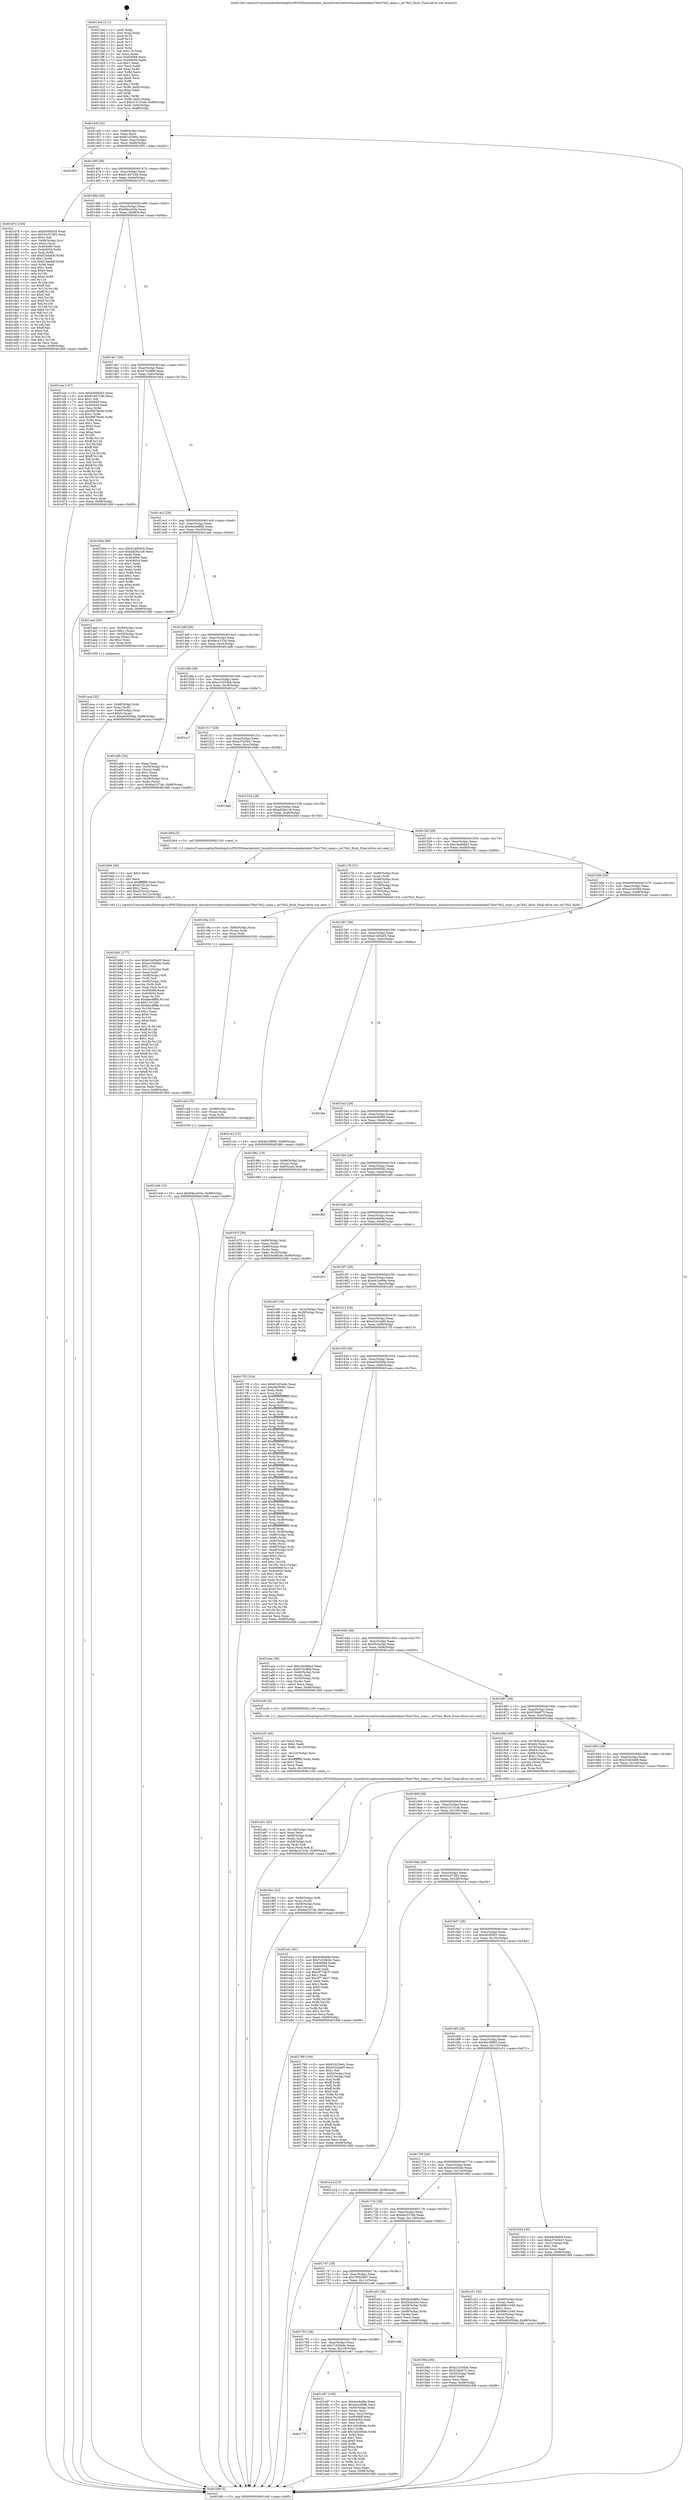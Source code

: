 digraph "0x4013e0" {
  label = "0x4013e0 (/mnt/c/Users/mathe/Desktop/tcc/POCII/binaries/extr_linuxdriversnetwirelessmediatekmt76mt76x2_main.c_mt76x2_flush_Final-ollvm.out::main(0))"
  labelloc = "t"
  node[shape=record]

  Entry [label="",width=0.3,height=0.3,shape=circle,fillcolor=black,style=filled]
  "0x40144f" [label="{
     0x40144f [32]\l
     | [instrs]\l
     &nbsp;&nbsp;0x40144f \<+6\>: mov -0x98(%rbp),%eax\l
     &nbsp;&nbsp;0x401455 \<+2\>: mov %eax,%ecx\l
     &nbsp;&nbsp;0x401457 \<+6\>: sub $0x81425e6c,%ecx\l
     &nbsp;&nbsp;0x40145d \<+6\>: mov %eax,-0xac(%rbp)\l
     &nbsp;&nbsp;0x401463 \<+6\>: mov %ecx,-0xb0(%rbp)\l
     &nbsp;&nbsp;0x401469 \<+6\>: je 0000000000401f05 \<main+0xb25\>\l
  }"]
  "0x401f05" [label="{
     0x401f05\l
  }", style=dashed]
  "0x40146f" [label="{
     0x40146f [28]\l
     | [instrs]\l
     &nbsp;&nbsp;0x40146f \<+5\>: jmp 0000000000401474 \<main+0x94\>\l
     &nbsp;&nbsp;0x401474 \<+6\>: mov -0xac(%rbp),%eax\l
     &nbsp;&nbsp;0x40147a \<+5\>: sub $0x81467246,%eax\l
     &nbsp;&nbsp;0x40147f \<+6\>: mov %eax,-0xb4(%rbp)\l
     &nbsp;&nbsp;0x401485 \<+6\>: je 0000000000401d7d \<main+0x99d\>\l
  }"]
  Exit [label="",width=0.3,height=0.3,shape=circle,fillcolor=black,style=filled,peripheries=2]
  "0x401d7d" [label="{
     0x401d7d [160]\l
     | [instrs]\l
     &nbsp;&nbsp;0x401d7d \<+5\>: mov $0xd500f3d3,%eax\l
     &nbsp;&nbsp;0x401d82 \<+5\>: mov $0x3cc57282,%ecx\l
     &nbsp;&nbsp;0x401d87 \<+2\>: mov $0x1,%dl\l
     &nbsp;&nbsp;0x401d89 \<+7\>: mov -0x90(%rbp),%rsi\l
     &nbsp;&nbsp;0x401d90 \<+6\>: movl $0x0,(%rsi)\l
     &nbsp;&nbsp;0x401d96 \<+7\>: mov 0x404068,%edi\l
     &nbsp;&nbsp;0x401d9d \<+8\>: mov 0x404054,%r8d\l
     &nbsp;&nbsp;0x401da5 \<+3\>: mov %edi,%r9d\l
     &nbsp;&nbsp;0x401da8 \<+7\>: add $0xf15da64f,%r9d\l
     &nbsp;&nbsp;0x401daf \<+4\>: sub $0x1,%r9d\l
     &nbsp;&nbsp;0x401db3 \<+7\>: sub $0xf15da64f,%r9d\l
     &nbsp;&nbsp;0x401dba \<+4\>: imul %r9d,%edi\l
     &nbsp;&nbsp;0x401dbe \<+3\>: and $0x1,%edi\l
     &nbsp;&nbsp;0x401dc1 \<+3\>: cmp $0x0,%edi\l
     &nbsp;&nbsp;0x401dc4 \<+4\>: sete %r10b\l
     &nbsp;&nbsp;0x401dc8 \<+4\>: cmp $0xa,%r8d\l
     &nbsp;&nbsp;0x401dcc \<+4\>: setl %r11b\l
     &nbsp;&nbsp;0x401dd0 \<+3\>: mov %r10b,%bl\l
     &nbsp;&nbsp;0x401dd3 \<+3\>: xor $0xff,%bl\l
     &nbsp;&nbsp;0x401dd6 \<+3\>: mov %r11b,%r14b\l
     &nbsp;&nbsp;0x401dd9 \<+4\>: xor $0xff,%r14b\l
     &nbsp;&nbsp;0x401ddd \<+3\>: xor $0x0,%dl\l
     &nbsp;&nbsp;0x401de0 \<+3\>: mov %bl,%r15b\l
     &nbsp;&nbsp;0x401de3 \<+4\>: and $0x0,%r15b\l
     &nbsp;&nbsp;0x401de7 \<+3\>: and %dl,%r10b\l
     &nbsp;&nbsp;0x401dea \<+3\>: mov %r14b,%r12b\l
     &nbsp;&nbsp;0x401ded \<+4\>: and $0x0,%r12b\l
     &nbsp;&nbsp;0x401df1 \<+3\>: and %dl,%r11b\l
     &nbsp;&nbsp;0x401df4 \<+3\>: or %r10b,%r15b\l
     &nbsp;&nbsp;0x401df7 \<+3\>: or %r11b,%r12b\l
     &nbsp;&nbsp;0x401dfa \<+3\>: xor %r12b,%r15b\l
     &nbsp;&nbsp;0x401dfd \<+3\>: or %r14b,%bl\l
     &nbsp;&nbsp;0x401e00 \<+3\>: xor $0xff,%bl\l
     &nbsp;&nbsp;0x401e03 \<+3\>: or $0x0,%dl\l
     &nbsp;&nbsp;0x401e06 \<+2\>: and %dl,%bl\l
     &nbsp;&nbsp;0x401e08 \<+3\>: or %bl,%r15b\l
     &nbsp;&nbsp;0x401e0b \<+4\>: test $0x1,%r15b\l
     &nbsp;&nbsp;0x401e0f \<+3\>: cmovne %ecx,%eax\l
     &nbsp;&nbsp;0x401e12 \<+6\>: mov %eax,-0x98(%rbp)\l
     &nbsp;&nbsp;0x401e18 \<+5\>: jmp 0000000000401fd9 \<main+0xbf9\>\l
  }"]
  "0x40148b" [label="{
     0x40148b [28]\l
     | [instrs]\l
     &nbsp;&nbsp;0x40148b \<+5\>: jmp 0000000000401490 \<main+0xb0\>\l
     &nbsp;&nbsp;0x401490 \<+6\>: mov -0xac(%rbp),%eax\l
     &nbsp;&nbsp;0x401496 \<+5\>: sub $0x94bce53e,%eax\l
     &nbsp;&nbsp;0x40149b \<+6\>: mov %eax,-0xb8(%rbp)\l
     &nbsp;&nbsp;0x4014a1 \<+6\>: je 0000000000401cea \<main+0x90a\>\l
  }"]
  "0x40177f" [label="{
     0x40177f\l
  }", style=dashed]
  "0x401cea" [label="{
     0x401cea [147]\l
     | [instrs]\l
     &nbsp;&nbsp;0x401cea \<+5\>: mov $0xd500f3d3,%eax\l
     &nbsp;&nbsp;0x401cef \<+5\>: mov $0x81467246,%ecx\l
     &nbsp;&nbsp;0x401cf4 \<+2\>: mov $0x1,%dl\l
     &nbsp;&nbsp;0x401cf6 \<+7\>: mov 0x404068,%esi\l
     &nbsp;&nbsp;0x401cfd \<+7\>: mov 0x404054,%edi\l
     &nbsp;&nbsp;0x401d04 \<+3\>: mov %esi,%r8d\l
     &nbsp;&nbsp;0x401d07 \<+7\>: sub $0xf9879e06,%r8d\l
     &nbsp;&nbsp;0x401d0e \<+4\>: sub $0x1,%r8d\l
     &nbsp;&nbsp;0x401d12 \<+7\>: add $0xf9879e06,%r8d\l
     &nbsp;&nbsp;0x401d19 \<+4\>: imul %r8d,%esi\l
     &nbsp;&nbsp;0x401d1d \<+3\>: and $0x1,%esi\l
     &nbsp;&nbsp;0x401d20 \<+3\>: cmp $0x0,%esi\l
     &nbsp;&nbsp;0x401d23 \<+4\>: sete %r9b\l
     &nbsp;&nbsp;0x401d27 \<+3\>: cmp $0xa,%edi\l
     &nbsp;&nbsp;0x401d2a \<+4\>: setl %r10b\l
     &nbsp;&nbsp;0x401d2e \<+3\>: mov %r9b,%r11b\l
     &nbsp;&nbsp;0x401d31 \<+4\>: xor $0xff,%r11b\l
     &nbsp;&nbsp;0x401d35 \<+3\>: mov %r10b,%bl\l
     &nbsp;&nbsp;0x401d38 \<+3\>: xor $0xff,%bl\l
     &nbsp;&nbsp;0x401d3b \<+3\>: xor $0x1,%dl\l
     &nbsp;&nbsp;0x401d3e \<+3\>: mov %r11b,%r14b\l
     &nbsp;&nbsp;0x401d41 \<+4\>: and $0xff,%r14b\l
     &nbsp;&nbsp;0x401d45 \<+3\>: and %dl,%r9b\l
     &nbsp;&nbsp;0x401d48 \<+3\>: mov %bl,%r15b\l
     &nbsp;&nbsp;0x401d4b \<+4\>: and $0xff,%r15b\l
     &nbsp;&nbsp;0x401d4f \<+3\>: and %dl,%r10b\l
     &nbsp;&nbsp;0x401d52 \<+3\>: or %r9b,%r14b\l
     &nbsp;&nbsp;0x401d55 \<+3\>: or %r10b,%r15b\l
     &nbsp;&nbsp;0x401d58 \<+3\>: xor %r15b,%r14b\l
     &nbsp;&nbsp;0x401d5b \<+3\>: or %bl,%r11b\l
     &nbsp;&nbsp;0x401d5e \<+4\>: xor $0xff,%r11b\l
     &nbsp;&nbsp;0x401d62 \<+3\>: or $0x1,%dl\l
     &nbsp;&nbsp;0x401d65 \<+3\>: and %dl,%r11b\l
     &nbsp;&nbsp;0x401d68 \<+3\>: or %r11b,%r14b\l
     &nbsp;&nbsp;0x401d6b \<+4\>: test $0x1,%r14b\l
     &nbsp;&nbsp;0x401d6f \<+3\>: cmovne %ecx,%eax\l
     &nbsp;&nbsp;0x401d72 \<+6\>: mov %eax,-0x98(%rbp)\l
     &nbsp;&nbsp;0x401d78 \<+5\>: jmp 0000000000401fd9 \<main+0xbf9\>\l
  }"]
  "0x4014a7" [label="{
     0x4014a7 [28]\l
     | [instrs]\l
     &nbsp;&nbsp;0x4014a7 \<+5\>: jmp 00000000004014ac \<main+0xcc\>\l
     &nbsp;&nbsp;0x4014ac \<+6\>: mov -0xac(%rbp),%eax\l
     &nbsp;&nbsp;0x4014b2 \<+5\>: sub $0x972c8fdf,%eax\l
     &nbsp;&nbsp;0x4014b7 \<+6\>: mov %eax,-0xbc(%rbp)\l
     &nbsp;&nbsp;0x4014bd \<+6\>: je 0000000000401b0e \<main+0x72e\>\l
  }"]
  "0x401e87" [label="{
     0x401e87 [108]\l
     | [instrs]\l
     &nbsp;&nbsp;0x401e87 \<+5\>: mov $0xdce6af4e,%eax\l
     &nbsp;&nbsp;0x401e8c \<+5\>: mov $0xe42ce98e,%ecx\l
     &nbsp;&nbsp;0x401e91 \<+7\>: mov -0x90(%rbp),%rdx\l
     &nbsp;&nbsp;0x401e98 \<+2\>: mov (%rdx),%esi\l
     &nbsp;&nbsp;0x401e9a \<+3\>: mov %esi,-0x2c(%rbp)\l
     &nbsp;&nbsp;0x401e9d \<+7\>: mov 0x404068,%esi\l
     &nbsp;&nbsp;0x401ea4 \<+7\>: mov 0x404054,%edi\l
     &nbsp;&nbsp;0x401eab \<+3\>: mov %esi,%r8d\l
     &nbsp;&nbsp;0x401eae \<+7\>: sub $0x1bb380de,%r8d\l
     &nbsp;&nbsp;0x401eb5 \<+4\>: sub $0x1,%r8d\l
     &nbsp;&nbsp;0x401eb9 \<+7\>: add $0x1bb380de,%r8d\l
     &nbsp;&nbsp;0x401ec0 \<+4\>: imul %r8d,%esi\l
     &nbsp;&nbsp;0x401ec4 \<+3\>: and $0x1,%esi\l
     &nbsp;&nbsp;0x401ec7 \<+3\>: cmp $0x0,%esi\l
     &nbsp;&nbsp;0x401eca \<+4\>: sete %r9b\l
     &nbsp;&nbsp;0x401ece \<+3\>: cmp $0xa,%edi\l
     &nbsp;&nbsp;0x401ed1 \<+4\>: setl %r10b\l
     &nbsp;&nbsp;0x401ed5 \<+3\>: mov %r9b,%r11b\l
     &nbsp;&nbsp;0x401ed8 \<+3\>: and %r10b,%r11b\l
     &nbsp;&nbsp;0x401edb \<+3\>: xor %r10b,%r9b\l
     &nbsp;&nbsp;0x401ede \<+3\>: or %r9b,%r11b\l
     &nbsp;&nbsp;0x401ee1 \<+4\>: test $0x1,%r11b\l
     &nbsp;&nbsp;0x401ee5 \<+3\>: cmovne %ecx,%eax\l
     &nbsp;&nbsp;0x401ee8 \<+6\>: mov %eax,-0x98(%rbp)\l
     &nbsp;&nbsp;0x401eee \<+5\>: jmp 0000000000401fd9 \<main+0xbf9\>\l
  }"]
  "0x401b0e" [label="{
     0x401b0e [86]\l
     | [instrs]\l
     &nbsp;&nbsp;0x401b0e \<+5\>: mov $0xd1dd5a05,%eax\l
     &nbsp;&nbsp;0x401b13 \<+5\>: mov $0xad29a1c8,%ecx\l
     &nbsp;&nbsp;0x401b18 \<+2\>: xor %edx,%edx\l
     &nbsp;&nbsp;0x401b1a \<+7\>: mov 0x404068,%esi\l
     &nbsp;&nbsp;0x401b21 \<+7\>: mov 0x404054,%edi\l
     &nbsp;&nbsp;0x401b28 \<+3\>: sub $0x1,%edx\l
     &nbsp;&nbsp;0x401b2b \<+3\>: mov %esi,%r8d\l
     &nbsp;&nbsp;0x401b2e \<+3\>: add %edx,%r8d\l
     &nbsp;&nbsp;0x401b31 \<+4\>: imul %r8d,%esi\l
     &nbsp;&nbsp;0x401b35 \<+3\>: and $0x1,%esi\l
     &nbsp;&nbsp;0x401b38 \<+3\>: cmp $0x0,%esi\l
     &nbsp;&nbsp;0x401b3b \<+4\>: sete %r9b\l
     &nbsp;&nbsp;0x401b3f \<+3\>: cmp $0xa,%edi\l
     &nbsp;&nbsp;0x401b42 \<+4\>: setl %r10b\l
     &nbsp;&nbsp;0x401b46 \<+3\>: mov %r9b,%r11b\l
     &nbsp;&nbsp;0x401b49 \<+3\>: and %r10b,%r11b\l
     &nbsp;&nbsp;0x401b4c \<+3\>: xor %r10b,%r9b\l
     &nbsp;&nbsp;0x401b4f \<+3\>: or %r9b,%r11b\l
     &nbsp;&nbsp;0x401b52 \<+4\>: test $0x1,%r11b\l
     &nbsp;&nbsp;0x401b56 \<+3\>: cmovne %ecx,%eax\l
     &nbsp;&nbsp;0x401b59 \<+6\>: mov %eax,-0x98(%rbp)\l
     &nbsp;&nbsp;0x401b5f \<+5\>: jmp 0000000000401fd9 \<main+0xbf9\>\l
  }"]
  "0x4014c3" [label="{
     0x4014c3 [28]\l
     | [instrs]\l
     &nbsp;&nbsp;0x4014c3 \<+5\>: jmp 00000000004014c8 \<main+0xe8\>\l
     &nbsp;&nbsp;0x4014c8 \<+6\>: mov -0xac(%rbp),%eax\l
     &nbsp;&nbsp;0x4014ce \<+5\>: sub $0x9a3ed882,%eax\l
     &nbsp;&nbsp;0x4014d3 \<+6\>: mov %eax,-0xc0(%rbp)\l
     &nbsp;&nbsp;0x4014d9 \<+6\>: je 0000000000401aad \<main+0x6cd\>\l
  }"]
  "0x401763" [label="{
     0x401763 [28]\l
     | [instrs]\l
     &nbsp;&nbsp;0x401763 \<+5\>: jmp 0000000000401768 \<main+0x388\>\l
     &nbsp;&nbsp;0x401768 \<+6\>: mov -0xac(%rbp),%eax\l
     &nbsp;&nbsp;0x40176e \<+5\>: sub $0x7c529d4c,%eax\l
     &nbsp;&nbsp;0x401773 \<+6\>: mov %eax,-0x120(%rbp)\l
     &nbsp;&nbsp;0x401779 \<+6\>: je 0000000000401e87 \<main+0xaa7\>\l
  }"]
  "0x401aad" [label="{
     0x401aad [29]\l
     | [instrs]\l
     &nbsp;&nbsp;0x401aad \<+4\>: mov -0x50(%rbp),%rax\l
     &nbsp;&nbsp;0x401ab1 \<+6\>: movl $0x1,(%rax)\l
     &nbsp;&nbsp;0x401ab7 \<+4\>: mov -0x50(%rbp),%rax\l
     &nbsp;&nbsp;0x401abb \<+3\>: movslq (%rax),%rax\l
     &nbsp;&nbsp;0x401abe \<+4\>: shl $0x2,%rax\l
     &nbsp;&nbsp;0x401ac2 \<+3\>: mov %rax,%rdi\l
     &nbsp;&nbsp;0x401ac5 \<+5\>: call 0000000000401050 \<malloc@plt\>\l
     | [calls]\l
     &nbsp;&nbsp;0x401050 \{1\} (unknown)\l
  }"]
  "0x4014df" [label="{
     0x4014df [28]\l
     | [instrs]\l
     &nbsp;&nbsp;0x4014df \<+5\>: jmp 00000000004014e4 \<main+0x104\>\l
     &nbsp;&nbsp;0x4014e4 \<+6\>: mov -0xac(%rbp),%eax\l
     &nbsp;&nbsp;0x4014ea \<+5\>: sub $0x9ac4153d,%eax\l
     &nbsp;&nbsp;0x4014ef \<+6\>: mov %eax,-0xc4(%rbp)\l
     &nbsp;&nbsp;0x4014f5 \<+6\>: je 0000000000401a8b \<main+0x6ab\>\l
  }"]
  "0x401cd6" [label="{
     0x401cd6\l
  }", style=dashed]
  "0x401a8b" [label="{
     0x401a8b [34]\l
     | [instrs]\l
     &nbsp;&nbsp;0x401a8b \<+2\>: xor %eax,%eax\l
     &nbsp;&nbsp;0x401a8d \<+4\>: mov -0x58(%rbp),%rcx\l
     &nbsp;&nbsp;0x401a91 \<+2\>: mov (%rcx),%edx\l
     &nbsp;&nbsp;0x401a93 \<+3\>: sub $0x1,%eax\l
     &nbsp;&nbsp;0x401a96 \<+2\>: sub %eax,%edx\l
     &nbsp;&nbsp;0x401a98 \<+4\>: mov -0x58(%rbp),%rcx\l
     &nbsp;&nbsp;0x401a9c \<+2\>: mov %edx,(%rcx)\l
     &nbsp;&nbsp;0x401a9e \<+10\>: movl $0x6ac337ab,-0x98(%rbp)\l
     &nbsp;&nbsp;0x401aa8 \<+5\>: jmp 0000000000401fd9 \<main+0xbf9\>\l
  }"]
  "0x4014fb" [label="{
     0x4014fb [28]\l
     | [instrs]\l
     &nbsp;&nbsp;0x4014fb \<+5\>: jmp 0000000000401500 \<main+0x120\>\l
     &nbsp;&nbsp;0x401500 \<+6\>: mov -0xac(%rbp),%eax\l
     &nbsp;&nbsp;0x401506 \<+5\>: sub $0xa15254bb,%eax\l
     &nbsp;&nbsp;0x40150b \<+6\>: mov %eax,-0xc8(%rbp)\l
     &nbsp;&nbsp;0x401511 \<+6\>: je 0000000000401cc7 \<main+0x8e7\>\l
  }"]
  "0x401cb8" [label="{
     0x401cb8 [15]\l
     | [instrs]\l
     &nbsp;&nbsp;0x401cb8 \<+10\>: movl $0x94bce53e,-0x98(%rbp)\l
     &nbsp;&nbsp;0x401cc2 \<+5\>: jmp 0000000000401fd9 \<main+0xbf9\>\l
  }"]
  "0x401cc7" [label="{
     0x401cc7\l
  }", style=dashed]
  "0x401517" [label="{
     0x401517 [28]\l
     | [instrs]\l
     &nbsp;&nbsp;0x401517 \<+5\>: jmp 000000000040151c \<main+0x13c\>\l
     &nbsp;&nbsp;0x40151c \<+6\>: mov -0xac(%rbp),%eax\l
     &nbsp;&nbsp;0x401522 \<+5\>: sub $0xa3743447,%eax\l
     &nbsp;&nbsp;0x401527 \<+6\>: mov %eax,-0xcc(%rbp)\l
     &nbsp;&nbsp;0x40152d \<+6\>: je 000000000040194b \<main+0x56b\>\l
  }"]
  "0x401ca9" [label="{
     0x401ca9 [15]\l
     | [instrs]\l
     &nbsp;&nbsp;0x401ca9 \<+4\>: mov -0x48(%rbp),%rax\l
     &nbsp;&nbsp;0x401cad \<+3\>: mov (%rax),%rax\l
     &nbsp;&nbsp;0x401cb0 \<+3\>: mov %rax,%rdi\l
     &nbsp;&nbsp;0x401cb3 \<+5\>: call 0000000000401030 \<free@plt\>\l
     | [calls]\l
     &nbsp;&nbsp;0x401030 \{1\} (unknown)\l
  }"]
  "0x40194b" [label="{
     0x40194b\l
  }", style=dashed]
  "0x401533" [label="{
     0x401533 [28]\l
     | [instrs]\l
     &nbsp;&nbsp;0x401533 \<+5\>: jmp 0000000000401538 \<main+0x158\>\l
     &nbsp;&nbsp;0x401538 \<+6\>: mov -0xac(%rbp),%eax\l
     &nbsp;&nbsp;0x40153e \<+5\>: sub $0xad29a1c8,%eax\l
     &nbsp;&nbsp;0x401543 \<+6\>: mov %eax,-0xd0(%rbp)\l
     &nbsp;&nbsp;0x401549 \<+6\>: je 0000000000401b64 \<main+0x784\>\l
  }"]
  "0x401c9a" [label="{
     0x401c9a [15]\l
     | [instrs]\l
     &nbsp;&nbsp;0x401c9a \<+4\>: mov -0x60(%rbp),%rax\l
     &nbsp;&nbsp;0x401c9e \<+3\>: mov (%rax),%rax\l
     &nbsp;&nbsp;0x401ca1 \<+3\>: mov %rax,%rdi\l
     &nbsp;&nbsp;0x401ca4 \<+5\>: call 0000000000401030 \<free@plt\>\l
     | [calls]\l
     &nbsp;&nbsp;0x401030 \{1\} (unknown)\l
  }"]
  "0x401b64" [label="{
     0x401b64 [5]\l
     | [instrs]\l
     &nbsp;&nbsp;0x401b64 \<+5\>: call 0000000000401160 \<next_i\>\l
     | [calls]\l
     &nbsp;&nbsp;0x401160 \{1\} (/mnt/c/Users/mathe/Desktop/tcc/POCII/binaries/extr_linuxdriversnetwirelessmediatekmt76mt76x2_main.c_mt76x2_flush_Final-ollvm.out::next_i)\l
  }"]
  "0x40154f" [label="{
     0x40154f [28]\l
     | [instrs]\l
     &nbsp;&nbsp;0x40154f \<+5\>: jmp 0000000000401554 \<main+0x174\>\l
     &nbsp;&nbsp;0x401554 \<+6\>: mov -0xac(%rbp),%eax\l
     &nbsp;&nbsp;0x40155a \<+5\>: sub $0xc4ed48a3,%eax\l
     &nbsp;&nbsp;0x40155f \<+6\>: mov %eax,-0xd4(%rbp)\l
     &nbsp;&nbsp;0x401565 \<+6\>: je 0000000000401c7b \<main+0x89b\>\l
  }"]
  "0x401b91" [label="{
     0x401b91 [177]\l
     | [instrs]\l
     &nbsp;&nbsp;0x401b91 \<+5\>: mov $0xd1dd5a05,%ecx\l
     &nbsp;&nbsp;0x401b96 \<+5\>: mov $0xce1b00bb,%edx\l
     &nbsp;&nbsp;0x401b9b \<+3\>: mov $0x1,%sil\l
     &nbsp;&nbsp;0x401b9e \<+6\>: mov -0x12c(%rbp),%edi\l
     &nbsp;&nbsp;0x401ba4 \<+3\>: imul %eax,%edi\l
     &nbsp;&nbsp;0x401ba7 \<+4\>: mov -0x48(%rbp),%r8\l
     &nbsp;&nbsp;0x401bab \<+3\>: mov (%r8),%r8\l
     &nbsp;&nbsp;0x401bae \<+4\>: mov -0x40(%rbp),%r9\l
     &nbsp;&nbsp;0x401bb2 \<+3\>: movslq (%r9),%r9\l
     &nbsp;&nbsp;0x401bb5 \<+4\>: mov %edi,(%r8,%r9,4)\l
     &nbsp;&nbsp;0x401bb9 \<+7\>: mov 0x404068,%eax\l
     &nbsp;&nbsp;0x401bc0 \<+7\>: mov 0x404054,%edi\l
     &nbsp;&nbsp;0x401bc7 \<+3\>: mov %eax,%r10d\l
     &nbsp;&nbsp;0x401bca \<+7\>: add $0xbbe4ff8b,%r10d\l
     &nbsp;&nbsp;0x401bd1 \<+4\>: sub $0x1,%r10d\l
     &nbsp;&nbsp;0x401bd5 \<+7\>: sub $0xbbe4ff8b,%r10d\l
     &nbsp;&nbsp;0x401bdc \<+4\>: imul %r10d,%eax\l
     &nbsp;&nbsp;0x401be0 \<+3\>: and $0x1,%eax\l
     &nbsp;&nbsp;0x401be3 \<+3\>: cmp $0x0,%eax\l
     &nbsp;&nbsp;0x401be6 \<+4\>: sete %r11b\l
     &nbsp;&nbsp;0x401bea \<+3\>: cmp $0xa,%edi\l
     &nbsp;&nbsp;0x401bed \<+3\>: setl %bl\l
     &nbsp;&nbsp;0x401bf0 \<+3\>: mov %r11b,%r14b\l
     &nbsp;&nbsp;0x401bf3 \<+4\>: xor $0xff,%r14b\l
     &nbsp;&nbsp;0x401bf7 \<+3\>: mov %bl,%r15b\l
     &nbsp;&nbsp;0x401bfa \<+4\>: xor $0xff,%r15b\l
     &nbsp;&nbsp;0x401bfe \<+4\>: xor $0x1,%sil\l
     &nbsp;&nbsp;0x401c02 \<+3\>: mov %r14b,%r12b\l
     &nbsp;&nbsp;0x401c05 \<+4\>: and $0xff,%r12b\l
     &nbsp;&nbsp;0x401c09 \<+3\>: and %sil,%r11b\l
     &nbsp;&nbsp;0x401c0c \<+3\>: mov %r15b,%r13b\l
     &nbsp;&nbsp;0x401c0f \<+4\>: and $0xff,%r13b\l
     &nbsp;&nbsp;0x401c13 \<+3\>: and %sil,%bl\l
     &nbsp;&nbsp;0x401c16 \<+3\>: or %r11b,%r12b\l
     &nbsp;&nbsp;0x401c19 \<+3\>: or %bl,%r13b\l
     &nbsp;&nbsp;0x401c1c \<+3\>: xor %r13b,%r12b\l
     &nbsp;&nbsp;0x401c1f \<+3\>: or %r15b,%r14b\l
     &nbsp;&nbsp;0x401c22 \<+4\>: xor $0xff,%r14b\l
     &nbsp;&nbsp;0x401c26 \<+4\>: or $0x1,%sil\l
     &nbsp;&nbsp;0x401c2a \<+3\>: and %sil,%r14b\l
     &nbsp;&nbsp;0x401c2d \<+3\>: or %r14b,%r12b\l
     &nbsp;&nbsp;0x401c30 \<+4\>: test $0x1,%r12b\l
     &nbsp;&nbsp;0x401c34 \<+3\>: cmovne %edx,%ecx\l
     &nbsp;&nbsp;0x401c37 \<+6\>: mov %ecx,-0x98(%rbp)\l
     &nbsp;&nbsp;0x401c3d \<+5\>: jmp 0000000000401fd9 \<main+0xbf9\>\l
  }"]
  "0x401c7b" [label="{
     0x401c7b [31]\l
     | [instrs]\l
     &nbsp;&nbsp;0x401c7b \<+4\>: mov -0x60(%rbp),%rax\l
     &nbsp;&nbsp;0x401c7f \<+3\>: mov (%rax),%rdi\l
     &nbsp;&nbsp;0x401c82 \<+4\>: mov -0x48(%rbp),%rax\l
     &nbsp;&nbsp;0x401c86 \<+3\>: mov (%rax),%rsi\l
     &nbsp;&nbsp;0x401c89 \<+4\>: mov -0x78(%rbp),%rax\l
     &nbsp;&nbsp;0x401c8d \<+2\>: mov (%rax),%edx\l
     &nbsp;&nbsp;0x401c8f \<+4\>: mov -0x70(%rbp),%rax\l
     &nbsp;&nbsp;0x401c93 \<+2\>: mov (%rax),%ecx\l
     &nbsp;&nbsp;0x401c95 \<+5\>: call 00000000004013c0 \<mt76x2_flush\>\l
     | [calls]\l
     &nbsp;&nbsp;0x4013c0 \{1\} (/mnt/c/Users/mathe/Desktop/tcc/POCII/binaries/extr_linuxdriversnetwirelessmediatekmt76mt76x2_main.c_mt76x2_flush_Final-ollvm.out::mt76x2_flush)\l
  }"]
  "0x40156b" [label="{
     0x40156b [28]\l
     | [instrs]\l
     &nbsp;&nbsp;0x40156b \<+5\>: jmp 0000000000401570 \<main+0x190\>\l
     &nbsp;&nbsp;0x401570 \<+6\>: mov -0xac(%rbp),%eax\l
     &nbsp;&nbsp;0x401576 \<+5\>: sub $0xce1b00bb,%eax\l
     &nbsp;&nbsp;0x40157b \<+6\>: mov %eax,-0xd8(%rbp)\l
     &nbsp;&nbsp;0x401581 \<+6\>: je 0000000000401c42 \<main+0x862\>\l
  }"]
  "0x401b69" [label="{
     0x401b69 [40]\l
     | [instrs]\l
     &nbsp;&nbsp;0x401b69 \<+5\>: mov $0x2,%ecx\l
     &nbsp;&nbsp;0x401b6e \<+1\>: cltd\l
     &nbsp;&nbsp;0x401b6f \<+2\>: idiv %ecx\l
     &nbsp;&nbsp;0x401b71 \<+6\>: imul $0xfffffffe,%edx,%ecx\l
     &nbsp;&nbsp;0x401b77 \<+6\>: sub $0xf232c2d,%ecx\l
     &nbsp;&nbsp;0x401b7d \<+3\>: add $0x1,%ecx\l
     &nbsp;&nbsp;0x401b80 \<+6\>: add $0xf232c2d,%ecx\l
     &nbsp;&nbsp;0x401b86 \<+6\>: mov %ecx,-0x12c(%rbp)\l
     &nbsp;&nbsp;0x401b8c \<+5\>: call 0000000000401160 \<next_i\>\l
     | [calls]\l
     &nbsp;&nbsp;0x401160 \{1\} (/mnt/c/Users/mathe/Desktop/tcc/POCII/binaries/extr_linuxdriversnetwirelessmediatekmt76mt76x2_main.c_mt76x2_flush_Final-ollvm.out::next_i)\l
  }"]
  "0x401c42" [label="{
     0x401c42 [15]\l
     | [instrs]\l
     &nbsp;&nbsp;0x401c42 \<+10\>: movl $0x4bc58f95,-0x98(%rbp)\l
     &nbsp;&nbsp;0x401c4c \<+5\>: jmp 0000000000401fd9 \<main+0xbf9\>\l
  }"]
  "0x401587" [label="{
     0x401587 [28]\l
     | [instrs]\l
     &nbsp;&nbsp;0x401587 \<+5\>: jmp 000000000040158c \<main+0x1ac\>\l
     &nbsp;&nbsp;0x40158c \<+6\>: mov -0xac(%rbp),%eax\l
     &nbsp;&nbsp;0x401592 \<+5\>: sub $0xd1dd5a05,%eax\l
     &nbsp;&nbsp;0x401597 \<+6\>: mov %eax,-0xdc(%rbp)\l
     &nbsp;&nbsp;0x40159d \<+6\>: je 0000000000401f4a \<main+0xb6a\>\l
  }"]
  "0x401aca" [label="{
     0x401aca [32]\l
     | [instrs]\l
     &nbsp;&nbsp;0x401aca \<+4\>: mov -0x48(%rbp),%rdi\l
     &nbsp;&nbsp;0x401ace \<+3\>: mov %rax,(%rdi)\l
     &nbsp;&nbsp;0x401ad1 \<+4\>: mov -0x40(%rbp),%rax\l
     &nbsp;&nbsp;0x401ad5 \<+6\>: movl $0x0,(%rax)\l
     &nbsp;&nbsp;0x401adb \<+10\>: movl $0xe65050da,-0x98(%rbp)\l
     &nbsp;&nbsp;0x401ae5 \<+5\>: jmp 0000000000401fd9 \<main+0xbf9\>\l
  }"]
  "0x401f4a" [label="{
     0x401f4a\l
  }", style=dashed]
  "0x4015a3" [label="{
     0x4015a3 [28]\l
     | [instrs]\l
     &nbsp;&nbsp;0x4015a3 \<+5\>: jmp 00000000004015a8 \<main+0x1c8\>\l
     &nbsp;&nbsp;0x4015a8 \<+6\>: mov -0xac(%rbp),%eax\l
     &nbsp;&nbsp;0x4015ae \<+5\>: sub $0xd4c9b60f,%eax\l
     &nbsp;&nbsp;0x4015b3 \<+6\>: mov %eax,-0xe0(%rbp)\l
     &nbsp;&nbsp;0x4015b9 \<+6\>: je 000000000040196c \<main+0x58c\>\l
  }"]
  "0x401a61" [label="{
     0x401a61 [42]\l
     | [instrs]\l
     &nbsp;&nbsp;0x401a61 \<+6\>: mov -0x128(%rbp),%ecx\l
     &nbsp;&nbsp;0x401a67 \<+3\>: imul %eax,%ecx\l
     &nbsp;&nbsp;0x401a6a \<+4\>: mov -0x60(%rbp),%rdi\l
     &nbsp;&nbsp;0x401a6e \<+3\>: mov (%rdi),%rdi\l
     &nbsp;&nbsp;0x401a71 \<+4\>: mov -0x58(%rbp),%r8\l
     &nbsp;&nbsp;0x401a75 \<+3\>: movslq (%r8),%r8\l
     &nbsp;&nbsp;0x401a78 \<+4\>: mov %ecx,(%rdi,%r8,4)\l
     &nbsp;&nbsp;0x401a7c \<+10\>: movl $0x9ac4153d,-0x98(%rbp)\l
     &nbsp;&nbsp;0x401a86 \<+5\>: jmp 0000000000401fd9 \<main+0xbf9\>\l
  }"]
  "0x40196c" [label="{
     0x40196c [19]\l
     | [instrs]\l
     &nbsp;&nbsp;0x40196c \<+7\>: mov -0x88(%rbp),%rax\l
     &nbsp;&nbsp;0x401973 \<+3\>: mov (%rax),%rax\l
     &nbsp;&nbsp;0x401976 \<+4\>: mov 0x8(%rax),%rdi\l
     &nbsp;&nbsp;0x40197a \<+5\>: call 0000000000401060 \<atoi@plt\>\l
     | [calls]\l
     &nbsp;&nbsp;0x401060 \{1\} (unknown)\l
  }"]
  "0x4015bf" [label="{
     0x4015bf [28]\l
     | [instrs]\l
     &nbsp;&nbsp;0x4015bf \<+5\>: jmp 00000000004015c4 \<main+0x1e4\>\l
     &nbsp;&nbsp;0x4015c4 \<+6\>: mov -0xac(%rbp),%eax\l
     &nbsp;&nbsp;0x4015ca \<+5\>: sub $0xd500f3d3,%eax\l
     &nbsp;&nbsp;0x4015cf \<+6\>: mov %eax,-0xe4(%rbp)\l
     &nbsp;&nbsp;0x4015d5 \<+6\>: je 0000000000401fa5 \<main+0xbc5\>\l
  }"]
  "0x401a35" [label="{
     0x401a35 [44]\l
     | [instrs]\l
     &nbsp;&nbsp;0x401a35 \<+2\>: xor %ecx,%ecx\l
     &nbsp;&nbsp;0x401a37 \<+5\>: mov $0x2,%edx\l
     &nbsp;&nbsp;0x401a3c \<+6\>: mov %edx,-0x124(%rbp)\l
     &nbsp;&nbsp;0x401a42 \<+1\>: cltd\l
     &nbsp;&nbsp;0x401a43 \<+6\>: mov -0x124(%rbp),%esi\l
     &nbsp;&nbsp;0x401a49 \<+2\>: idiv %esi\l
     &nbsp;&nbsp;0x401a4b \<+6\>: imul $0xfffffffe,%edx,%edx\l
     &nbsp;&nbsp;0x401a51 \<+3\>: sub $0x1,%ecx\l
     &nbsp;&nbsp;0x401a54 \<+2\>: sub %ecx,%edx\l
     &nbsp;&nbsp;0x401a56 \<+6\>: mov %edx,-0x128(%rbp)\l
     &nbsp;&nbsp;0x401a5c \<+5\>: call 0000000000401160 \<next_i\>\l
     | [calls]\l
     &nbsp;&nbsp;0x401160 \{1\} (/mnt/c/Users/mathe/Desktop/tcc/POCII/binaries/extr_linuxdriversnetwirelessmediatekmt76mt76x2_main.c_mt76x2_flush_Final-ollvm.out::next_i)\l
  }"]
  "0x401fa5" [label="{
     0x401fa5\l
  }", style=dashed]
  "0x4015db" [label="{
     0x4015db [28]\l
     | [instrs]\l
     &nbsp;&nbsp;0x4015db \<+5\>: jmp 00000000004015e0 \<main+0x200\>\l
     &nbsp;&nbsp;0x4015e0 \<+6\>: mov -0xac(%rbp),%eax\l
     &nbsp;&nbsp;0x4015e6 \<+5\>: sub $0xdce6af4e,%eax\l
     &nbsp;&nbsp;0x4015eb \<+6\>: mov %eax,-0xe8(%rbp)\l
     &nbsp;&nbsp;0x4015f1 \<+6\>: je 0000000000401fc1 \<main+0xbe1\>\l
  }"]
  "0x401747" [label="{
     0x401747 [28]\l
     | [instrs]\l
     &nbsp;&nbsp;0x401747 \<+5\>: jmp 000000000040174c \<main+0x36c\>\l
     &nbsp;&nbsp;0x40174c \<+6\>: mov -0xac(%rbp),%eax\l
     &nbsp;&nbsp;0x401752 \<+5\>: sub $0x793b3b07,%eax\l
     &nbsp;&nbsp;0x401757 \<+6\>: mov %eax,-0x11c(%rbp)\l
     &nbsp;&nbsp;0x40175d \<+6\>: je 0000000000401cd6 \<main+0x8f6\>\l
  }"]
  "0x401fc1" [label="{
     0x401fc1\l
  }", style=dashed]
  "0x4015f7" [label="{
     0x4015f7 [28]\l
     | [instrs]\l
     &nbsp;&nbsp;0x4015f7 \<+5\>: jmp 00000000004015fc \<main+0x21c\>\l
     &nbsp;&nbsp;0x4015fc \<+6\>: mov -0xac(%rbp),%eax\l
     &nbsp;&nbsp;0x401602 \<+5\>: sub $0xe42ce98e,%eax\l
     &nbsp;&nbsp;0x401607 \<+6\>: mov %eax,-0xec(%rbp)\l
     &nbsp;&nbsp;0x40160d \<+6\>: je 0000000000401ef3 \<main+0xb13\>\l
  }"]
  "0x401a0c" [label="{
     0x401a0c [36]\l
     | [instrs]\l
     &nbsp;&nbsp;0x401a0c \<+5\>: mov $0x9a3ed882,%eax\l
     &nbsp;&nbsp;0x401a11 \<+5\>: mov $0xf3cba3dc,%ecx\l
     &nbsp;&nbsp;0x401a16 \<+4\>: mov -0x58(%rbp),%rdx\l
     &nbsp;&nbsp;0x401a1a \<+2\>: mov (%rdx),%esi\l
     &nbsp;&nbsp;0x401a1c \<+4\>: mov -0x68(%rbp),%rdx\l
     &nbsp;&nbsp;0x401a20 \<+2\>: cmp (%rdx),%esi\l
     &nbsp;&nbsp;0x401a22 \<+3\>: cmovl %ecx,%eax\l
     &nbsp;&nbsp;0x401a25 \<+6\>: mov %eax,-0x98(%rbp)\l
     &nbsp;&nbsp;0x401a2b \<+5\>: jmp 0000000000401fd9 \<main+0xbf9\>\l
  }"]
  "0x401ef3" [label="{
     0x401ef3 [18]\l
     | [instrs]\l
     &nbsp;&nbsp;0x401ef3 \<+3\>: mov -0x2c(%rbp),%eax\l
     &nbsp;&nbsp;0x401ef6 \<+4\>: lea -0x28(%rbp),%rsp\l
     &nbsp;&nbsp;0x401efa \<+1\>: pop %rbx\l
     &nbsp;&nbsp;0x401efb \<+2\>: pop %r12\l
     &nbsp;&nbsp;0x401efd \<+2\>: pop %r13\l
     &nbsp;&nbsp;0x401eff \<+2\>: pop %r14\l
     &nbsp;&nbsp;0x401f01 \<+2\>: pop %r15\l
     &nbsp;&nbsp;0x401f03 \<+1\>: pop %rbp\l
     &nbsp;&nbsp;0x401f04 \<+1\>: ret\l
  }"]
  "0x401613" [label="{
     0x401613 [28]\l
     | [instrs]\l
     &nbsp;&nbsp;0x401613 \<+5\>: jmp 0000000000401618 \<main+0x238\>\l
     &nbsp;&nbsp;0x401618 \<+6\>: mov -0xac(%rbp),%eax\l
     &nbsp;&nbsp;0x40161e \<+5\>: sub $0xe52e3a85,%eax\l
     &nbsp;&nbsp;0x401623 \<+6\>: mov %eax,-0xf0(%rbp)\l
     &nbsp;&nbsp;0x401629 \<+6\>: je 00000000004017f3 \<main+0x413\>\l
  }"]
  "0x4019ec" [label="{
     0x4019ec [32]\l
     | [instrs]\l
     &nbsp;&nbsp;0x4019ec \<+4\>: mov -0x60(%rbp),%rdi\l
     &nbsp;&nbsp;0x4019f0 \<+3\>: mov %rax,(%rdi)\l
     &nbsp;&nbsp;0x4019f3 \<+4\>: mov -0x58(%rbp),%rax\l
     &nbsp;&nbsp;0x4019f7 \<+6\>: movl $0x0,(%rax)\l
     &nbsp;&nbsp;0x4019fd \<+10\>: movl $0x6ac337ab,-0x98(%rbp)\l
     &nbsp;&nbsp;0x401a07 \<+5\>: jmp 0000000000401fd9 \<main+0xbf9\>\l
  }"]
  "0x4017f3" [label="{
     0x4017f3 [314]\l
     | [instrs]\l
     &nbsp;&nbsp;0x4017f3 \<+5\>: mov $0x81425e6c,%eax\l
     &nbsp;&nbsp;0x4017f8 \<+5\>: mov $0x462f56f1,%ecx\l
     &nbsp;&nbsp;0x4017fd \<+2\>: xor %edx,%edx\l
     &nbsp;&nbsp;0x4017ff \<+3\>: mov %rsp,%rsi\l
     &nbsp;&nbsp;0x401802 \<+4\>: add $0xfffffffffffffff0,%rsi\l
     &nbsp;&nbsp;0x401806 \<+3\>: mov %rsi,%rsp\l
     &nbsp;&nbsp;0x401809 \<+7\>: mov %rsi,-0x90(%rbp)\l
     &nbsp;&nbsp;0x401810 \<+3\>: mov %rsp,%rsi\l
     &nbsp;&nbsp;0x401813 \<+4\>: add $0xfffffffffffffff0,%rsi\l
     &nbsp;&nbsp;0x401817 \<+3\>: mov %rsi,%rsp\l
     &nbsp;&nbsp;0x40181a \<+3\>: mov %rsp,%rdi\l
     &nbsp;&nbsp;0x40181d \<+4\>: add $0xfffffffffffffff0,%rdi\l
     &nbsp;&nbsp;0x401821 \<+3\>: mov %rdi,%rsp\l
     &nbsp;&nbsp;0x401824 \<+7\>: mov %rdi,-0x88(%rbp)\l
     &nbsp;&nbsp;0x40182b \<+3\>: mov %rsp,%rdi\l
     &nbsp;&nbsp;0x40182e \<+4\>: add $0xfffffffffffffff0,%rdi\l
     &nbsp;&nbsp;0x401832 \<+3\>: mov %rdi,%rsp\l
     &nbsp;&nbsp;0x401835 \<+4\>: mov %rdi,-0x80(%rbp)\l
     &nbsp;&nbsp;0x401839 \<+3\>: mov %rsp,%rdi\l
     &nbsp;&nbsp;0x40183c \<+4\>: add $0xfffffffffffffff0,%rdi\l
     &nbsp;&nbsp;0x401840 \<+3\>: mov %rdi,%rsp\l
     &nbsp;&nbsp;0x401843 \<+4\>: mov %rdi,-0x78(%rbp)\l
     &nbsp;&nbsp;0x401847 \<+3\>: mov %rsp,%rdi\l
     &nbsp;&nbsp;0x40184a \<+4\>: add $0xfffffffffffffff0,%rdi\l
     &nbsp;&nbsp;0x40184e \<+3\>: mov %rdi,%rsp\l
     &nbsp;&nbsp;0x401851 \<+4\>: mov %rdi,-0x70(%rbp)\l
     &nbsp;&nbsp;0x401855 \<+3\>: mov %rsp,%rdi\l
     &nbsp;&nbsp;0x401858 \<+4\>: add $0xfffffffffffffff0,%rdi\l
     &nbsp;&nbsp;0x40185c \<+3\>: mov %rdi,%rsp\l
     &nbsp;&nbsp;0x40185f \<+4\>: mov %rdi,-0x68(%rbp)\l
     &nbsp;&nbsp;0x401863 \<+3\>: mov %rsp,%rdi\l
     &nbsp;&nbsp;0x401866 \<+4\>: add $0xfffffffffffffff0,%rdi\l
     &nbsp;&nbsp;0x40186a \<+3\>: mov %rdi,%rsp\l
     &nbsp;&nbsp;0x40186d \<+4\>: mov %rdi,-0x60(%rbp)\l
     &nbsp;&nbsp;0x401871 \<+3\>: mov %rsp,%rdi\l
     &nbsp;&nbsp;0x401874 \<+4\>: add $0xfffffffffffffff0,%rdi\l
     &nbsp;&nbsp;0x401878 \<+3\>: mov %rdi,%rsp\l
     &nbsp;&nbsp;0x40187b \<+4\>: mov %rdi,-0x58(%rbp)\l
     &nbsp;&nbsp;0x40187f \<+3\>: mov %rsp,%rdi\l
     &nbsp;&nbsp;0x401882 \<+4\>: add $0xfffffffffffffff0,%rdi\l
     &nbsp;&nbsp;0x401886 \<+3\>: mov %rdi,%rsp\l
     &nbsp;&nbsp;0x401889 \<+4\>: mov %rdi,-0x50(%rbp)\l
     &nbsp;&nbsp;0x40188d \<+3\>: mov %rsp,%rdi\l
     &nbsp;&nbsp;0x401890 \<+4\>: add $0xfffffffffffffff0,%rdi\l
     &nbsp;&nbsp;0x401894 \<+3\>: mov %rdi,%rsp\l
     &nbsp;&nbsp;0x401897 \<+4\>: mov %rdi,-0x48(%rbp)\l
     &nbsp;&nbsp;0x40189b \<+3\>: mov %rsp,%rdi\l
     &nbsp;&nbsp;0x40189e \<+4\>: add $0xfffffffffffffff0,%rdi\l
     &nbsp;&nbsp;0x4018a2 \<+3\>: mov %rdi,%rsp\l
     &nbsp;&nbsp;0x4018a5 \<+4\>: mov %rdi,-0x40(%rbp)\l
     &nbsp;&nbsp;0x4018a9 \<+7\>: mov -0x90(%rbp),%rdi\l
     &nbsp;&nbsp;0x4018b0 \<+6\>: movl $0x0,(%rdi)\l
     &nbsp;&nbsp;0x4018b6 \<+7\>: mov -0x9c(%rbp),%r8d\l
     &nbsp;&nbsp;0x4018bd \<+3\>: mov %r8d,(%rsi)\l
     &nbsp;&nbsp;0x4018c0 \<+7\>: mov -0x88(%rbp),%rdi\l
     &nbsp;&nbsp;0x4018c7 \<+7\>: mov -0xa8(%rbp),%r9\l
     &nbsp;&nbsp;0x4018ce \<+3\>: mov %r9,(%rdi)\l
     &nbsp;&nbsp;0x4018d1 \<+3\>: cmpl $0x2,(%rsi)\l
     &nbsp;&nbsp;0x4018d4 \<+4\>: setne %r10b\l
     &nbsp;&nbsp;0x4018d8 \<+4\>: and $0x1,%r10b\l
     &nbsp;&nbsp;0x4018dc \<+4\>: mov %r10b,-0x31(%rbp)\l
     &nbsp;&nbsp;0x4018e0 \<+8\>: mov 0x404068,%r11d\l
     &nbsp;&nbsp;0x4018e8 \<+7\>: mov 0x404054,%ebx\l
     &nbsp;&nbsp;0x4018ef \<+3\>: sub $0x1,%edx\l
     &nbsp;&nbsp;0x4018f2 \<+3\>: mov %r11d,%r14d\l
     &nbsp;&nbsp;0x4018f5 \<+3\>: add %edx,%r14d\l
     &nbsp;&nbsp;0x4018f8 \<+4\>: imul %r14d,%r11d\l
     &nbsp;&nbsp;0x4018fc \<+4\>: and $0x1,%r11d\l
     &nbsp;&nbsp;0x401900 \<+4\>: cmp $0x0,%r11d\l
     &nbsp;&nbsp;0x401904 \<+4\>: sete %r10b\l
     &nbsp;&nbsp;0x401908 \<+3\>: cmp $0xa,%ebx\l
     &nbsp;&nbsp;0x40190b \<+4\>: setl %r15b\l
     &nbsp;&nbsp;0x40190f \<+3\>: mov %r10b,%r12b\l
     &nbsp;&nbsp;0x401912 \<+3\>: and %r15b,%r12b\l
     &nbsp;&nbsp;0x401915 \<+3\>: xor %r15b,%r10b\l
     &nbsp;&nbsp;0x401918 \<+3\>: or %r10b,%r12b\l
     &nbsp;&nbsp;0x40191b \<+4\>: test $0x1,%r12b\l
     &nbsp;&nbsp;0x40191f \<+3\>: cmovne %ecx,%eax\l
     &nbsp;&nbsp;0x401922 \<+6\>: mov %eax,-0x98(%rbp)\l
     &nbsp;&nbsp;0x401928 \<+5\>: jmp 0000000000401fd9 \<main+0xbf9\>\l
  }"]
  "0x40162f" [label="{
     0x40162f [28]\l
     | [instrs]\l
     &nbsp;&nbsp;0x40162f \<+5\>: jmp 0000000000401634 \<main+0x254\>\l
     &nbsp;&nbsp;0x401634 \<+6\>: mov -0xac(%rbp),%eax\l
     &nbsp;&nbsp;0x40163a \<+5\>: sub $0xe65050da,%eax\l
     &nbsp;&nbsp;0x40163f \<+6\>: mov %eax,-0xf4(%rbp)\l
     &nbsp;&nbsp;0x401645 \<+6\>: je 0000000000401aea \<main+0x70a\>\l
  }"]
  "0x40172b" [label="{
     0x40172b [28]\l
     | [instrs]\l
     &nbsp;&nbsp;0x40172b \<+5\>: jmp 0000000000401730 \<main+0x350\>\l
     &nbsp;&nbsp;0x401730 \<+6\>: mov -0xac(%rbp),%eax\l
     &nbsp;&nbsp;0x401736 \<+5\>: sub $0x6ac337ab,%eax\l
     &nbsp;&nbsp;0x40173b \<+6\>: mov %eax,-0x118(%rbp)\l
     &nbsp;&nbsp;0x401741 \<+6\>: je 0000000000401a0c \<main+0x62c\>\l
  }"]
  "0x401aea" [label="{
     0x401aea [36]\l
     | [instrs]\l
     &nbsp;&nbsp;0x401aea \<+5\>: mov $0xc4ed48a3,%eax\l
     &nbsp;&nbsp;0x401aef \<+5\>: mov $0x972c8fdf,%ecx\l
     &nbsp;&nbsp;0x401af4 \<+4\>: mov -0x40(%rbp),%rdx\l
     &nbsp;&nbsp;0x401af8 \<+2\>: mov (%rdx),%esi\l
     &nbsp;&nbsp;0x401afa \<+4\>: mov -0x50(%rbp),%rdx\l
     &nbsp;&nbsp;0x401afe \<+2\>: cmp (%rdx),%esi\l
     &nbsp;&nbsp;0x401b00 \<+3\>: cmovl %ecx,%eax\l
     &nbsp;&nbsp;0x401b03 \<+6\>: mov %eax,-0x98(%rbp)\l
     &nbsp;&nbsp;0x401b09 \<+5\>: jmp 0000000000401fd9 \<main+0xbf9\>\l
  }"]
  "0x40164b" [label="{
     0x40164b [28]\l
     | [instrs]\l
     &nbsp;&nbsp;0x40164b \<+5\>: jmp 0000000000401650 \<main+0x270\>\l
     &nbsp;&nbsp;0x401650 \<+6\>: mov -0xac(%rbp),%eax\l
     &nbsp;&nbsp;0x401656 \<+5\>: sub $0xf3cba3dc,%eax\l
     &nbsp;&nbsp;0x40165b \<+6\>: mov %eax,-0xf8(%rbp)\l
     &nbsp;&nbsp;0x401661 \<+6\>: je 0000000000401a30 \<main+0x650\>\l
  }"]
  "0x40199d" [label="{
     0x40199d [30]\l
     | [instrs]\l
     &nbsp;&nbsp;0x40199d \<+5\>: mov $0xa15254bb,%eax\l
     &nbsp;&nbsp;0x4019a2 \<+5\>: mov $0x53da973,%ecx\l
     &nbsp;&nbsp;0x4019a7 \<+3\>: mov -0x30(%rbp),%edx\l
     &nbsp;&nbsp;0x4019aa \<+3\>: cmp $0x0,%edx\l
     &nbsp;&nbsp;0x4019ad \<+3\>: cmove %ecx,%eax\l
     &nbsp;&nbsp;0x4019b0 \<+6\>: mov %eax,-0x98(%rbp)\l
     &nbsp;&nbsp;0x4019b6 \<+5\>: jmp 0000000000401fd9 \<main+0xbf9\>\l
  }"]
  "0x401a30" [label="{
     0x401a30 [5]\l
     | [instrs]\l
     &nbsp;&nbsp;0x401a30 \<+5\>: call 0000000000401160 \<next_i\>\l
     | [calls]\l
     &nbsp;&nbsp;0x401160 \{1\} (/mnt/c/Users/mathe/Desktop/tcc/POCII/binaries/extr_linuxdriversnetwirelessmediatekmt76mt76x2_main.c_mt76x2_flush_Final-ollvm.out::next_i)\l
  }"]
  "0x401667" [label="{
     0x401667 [28]\l
     | [instrs]\l
     &nbsp;&nbsp;0x401667 \<+5\>: jmp 000000000040166c \<main+0x28c\>\l
     &nbsp;&nbsp;0x40166c \<+6\>: mov -0xac(%rbp),%eax\l
     &nbsp;&nbsp;0x401672 \<+5\>: sub $0x53da973,%eax\l
     &nbsp;&nbsp;0x401677 \<+6\>: mov %eax,-0xfc(%rbp)\l
     &nbsp;&nbsp;0x40167d \<+6\>: je 00000000004019bb \<main+0x5db\>\l
  }"]
  "0x40170f" [label="{
     0x40170f [28]\l
     | [instrs]\l
     &nbsp;&nbsp;0x40170f \<+5\>: jmp 0000000000401714 \<main+0x334\>\l
     &nbsp;&nbsp;0x401714 \<+6\>: mov -0xac(%rbp),%eax\l
     &nbsp;&nbsp;0x40171a \<+5\>: sub $0x54cd92de,%eax\l
     &nbsp;&nbsp;0x40171f \<+6\>: mov %eax,-0x114(%rbp)\l
     &nbsp;&nbsp;0x401725 \<+6\>: je 000000000040199d \<main+0x5bd\>\l
  }"]
  "0x4019bb" [label="{
     0x4019bb [49]\l
     | [instrs]\l
     &nbsp;&nbsp;0x4019bb \<+4\>: mov -0x78(%rbp),%rax\l
     &nbsp;&nbsp;0x4019bf \<+6\>: movl $0x64,(%rax)\l
     &nbsp;&nbsp;0x4019c5 \<+4\>: mov -0x70(%rbp),%rax\l
     &nbsp;&nbsp;0x4019c9 \<+6\>: movl $0x64,(%rax)\l
     &nbsp;&nbsp;0x4019cf \<+4\>: mov -0x68(%rbp),%rax\l
     &nbsp;&nbsp;0x4019d3 \<+6\>: movl $0x1,(%rax)\l
     &nbsp;&nbsp;0x4019d9 \<+4\>: mov -0x68(%rbp),%rax\l
     &nbsp;&nbsp;0x4019dd \<+3\>: movslq (%rax),%rax\l
     &nbsp;&nbsp;0x4019e0 \<+4\>: shl $0x2,%rax\l
     &nbsp;&nbsp;0x4019e4 \<+3\>: mov %rax,%rdi\l
     &nbsp;&nbsp;0x4019e7 \<+5\>: call 0000000000401050 \<malloc@plt\>\l
     | [calls]\l
     &nbsp;&nbsp;0x401050 \{1\} (unknown)\l
  }"]
  "0x401683" [label="{
     0x401683 [28]\l
     | [instrs]\l
     &nbsp;&nbsp;0x401683 \<+5\>: jmp 0000000000401688 \<main+0x2a8\>\l
     &nbsp;&nbsp;0x401688 \<+6\>: mov -0xac(%rbp),%eax\l
     &nbsp;&nbsp;0x40168e \<+5\>: sub $0x233b5e68,%eax\l
     &nbsp;&nbsp;0x401693 \<+6\>: mov %eax,-0x100(%rbp)\l
     &nbsp;&nbsp;0x401699 \<+6\>: je 0000000000401e2c \<main+0xa4c\>\l
  }"]
  "0x401c51" [label="{
     0x401c51 [42]\l
     | [instrs]\l
     &nbsp;&nbsp;0x401c51 \<+4\>: mov -0x40(%rbp),%rax\l
     &nbsp;&nbsp;0x401c55 \<+2\>: mov (%rax),%ecx\l
     &nbsp;&nbsp;0x401c57 \<+6\>: sub $0x996c1049,%ecx\l
     &nbsp;&nbsp;0x401c5d \<+3\>: add $0x1,%ecx\l
     &nbsp;&nbsp;0x401c60 \<+6\>: add $0x996c1049,%ecx\l
     &nbsp;&nbsp;0x401c66 \<+4\>: mov -0x40(%rbp),%rax\l
     &nbsp;&nbsp;0x401c6a \<+2\>: mov %ecx,(%rax)\l
     &nbsp;&nbsp;0x401c6c \<+10\>: movl $0xe65050da,-0x98(%rbp)\l
     &nbsp;&nbsp;0x401c76 \<+5\>: jmp 0000000000401fd9 \<main+0xbf9\>\l
  }"]
  "0x401e2c" [label="{
     0x401e2c [91]\l
     | [instrs]\l
     &nbsp;&nbsp;0x401e2c \<+5\>: mov $0xdce6af4e,%eax\l
     &nbsp;&nbsp;0x401e31 \<+5\>: mov $0x7c529d4c,%ecx\l
     &nbsp;&nbsp;0x401e36 \<+7\>: mov 0x404068,%edx\l
     &nbsp;&nbsp;0x401e3d \<+7\>: mov 0x404054,%esi\l
     &nbsp;&nbsp;0x401e44 \<+2\>: mov %edx,%edi\l
     &nbsp;&nbsp;0x401e46 \<+6\>: sub $0x3f77db37,%edi\l
     &nbsp;&nbsp;0x401e4c \<+3\>: sub $0x1,%edi\l
     &nbsp;&nbsp;0x401e4f \<+6\>: add $0x3f77db37,%edi\l
     &nbsp;&nbsp;0x401e55 \<+3\>: imul %edi,%edx\l
     &nbsp;&nbsp;0x401e58 \<+3\>: and $0x1,%edx\l
     &nbsp;&nbsp;0x401e5b \<+3\>: cmp $0x0,%edx\l
     &nbsp;&nbsp;0x401e5e \<+4\>: sete %r8b\l
     &nbsp;&nbsp;0x401e62 \<+3\>: cmp $0xa,%esi\l
     &nbsp;&nbsp;0x401e65 \<+4\>: setl %r9b\l
     &nbsp;&nbsp;0x401e69 \<+3\>: mov %r8b,%r10b\l
     &nbsp;&nbsp;0x401e6c \<+3\>: and %r9b,%r10b\l
     &nbsp;&nbsp;0x401e6f \<+3\>: xor %r9b,%r8b\l
     &nbsp;&nbsp;0x401e72 \<+3\>: or %r8b,%r10b\l
     &nbsp;&nbsp;0x401e75 \<+4\>: test $0x1,%r10b\l
     &nbsp;&nbsp;0x401e79 \<+3\>: cmovne %ecx,%eax\l
     &nbsp;&nbsp;0x401e7c \<+6\>: mov %eax,-0x98(%rbp)\l
     &nbsp;&nbsp;0x401e82 \<+5\>: jmp 0000000000401fd9 \<main+0xbf9\>\l
  }"]
  "0x40169f" [label="{
     0x40169f [28]\l
     | [instrs]\l
     &nbsp;&nbsp;0x40169f \<+5\>: jmp 00000000004016a4 \<main+0x2c4\>\l
     &nbsp;&nbsp;0x4016a4 \<+6\>: mov -0xac(%rbp),%eax\l
     &nbsp;&nbsp;0x4016aa \<+5\>: sub $0x315131a8,%eax\l
     &nbsp;&nbsp;0x4016af \<+6\>: mov %eax,-0x104(%rbp)\l
     &nbsp;&nbsp;0x4016b5 \<+6\>: je 0000000000401789 \<main+0x3a9\>\l
  }"]
  "0x40197f" [label="{
     0x40197f [30]\l
     | [instrs]\l
     &nbsp;&nbsp;0x40197f \<+4\>: mov -0x80(%rbp),%rdi\l
     &nbsp;&nbsp;0x401983 \<+2\>: mov %eax,(%rdi)\l
     &nbsp;&nbsp;0x401985 \<+4\>: mov -0x80(%rbp),%rdi\l
     &nbsp;&nbsp;0x401989 \<+2\>: mov (%rdi),%eax\l
     &nbsp;&nbsp;0x40198b \<+3\>: mov %eax,-0x30(%rbp)\l
     &nbsp;&nbsp;0x40198e \<+10\>: movl $0x54cd92de,-0x98(%rbp)\l
     &nbsp;&nbsp;0x401998 \<+5\>: jmp 0000000000401fd9 \<main+0xbf9\>\l
  }"]
  "0x401789" [label="{
     0x401789 [106]\l
     | [instrs]\l
     &nbsp;&nbsp;0x401789 \<+5\>: mov $0x81425e6c,%eax\l
     &nbsp;&nbsp;0x40178e \<+5\>: mov $0xe52e3a85,%ecx\l
     &nbsp;&nbsp;0x401793 \<+2\>: mov $0x1,%dl\l
     &nbsp;&nbsp;0x401795 \<+7\>: mov -0x92(%rbp),%sil\l
     &nbsp;&nbsp;0x40179c \<+7\>: mov -0x91(%rbp),%dil\l
     &nbsp;&nbsp;0x4017a3 \<+3\>: mov %sil,%r8b\l
     &nbsp;&nbsp;0x4017a6 \<+4\>: xor $0xff,%r8b\l
     &nbsp;&nbsp;0x4017aa \<+3\>: mov %dil,%r9b\l
     &nbsp;&nbsp;0x4017ad \<+4\>: xor $0xff,%r9b\l
     &nbsp;&nbsp;0x4017b1 \<+3\>: xor $0x0,%dl\l
     &nbsp;&nbsp;0x4017b4 \<+3\>: mov %r8b,%r10b\l
     &nbsp;&nbsp;0x4017b7 \<+4\>: and $0x0,%r10b\l
     &nbsp;&nbsp;0x4017bb \<+3\>: and %dl,%sil\l
     &nbsp;&nbsp;0x4017be \<+3\>: mov %r9b,%r11b\l
     &nbsp;&nbsp;0x4017c1 \<+4\>: and $0x0,%r11b\l
     &nbsp;&nbsp;0x4017c5 \<+3\>: and %dl,%dil\l
     &nbsp;&nbsp;0x4017c8 \<+3\>: or %sil,%r10b\l
     &nbsp;&nbsp;0x4017cb \<+3\>: or %dil,%r11b\l
     &nbsp;&nbsp;0x4017ce \<+3\>: xor %r11b,%r10b\l
     &nbsp;&nbsp;0x4017d1 \<+3\>: or %r9b,%r8b\l
     &nbsp;&nbsp;0x4017d4 \<+4\>: xor $0xff,%r8b\l
     &nbsp;&nbsp;0x4017d8 \<+3\>: or $0x0,%dl\l
     &nbsp;&nbsp;0x4017db \<+3\>: and %dl,%r8b\l
     &nbsp;&nbsp;0x4017de \<+3\>: or %r8b,%r10b\l
     &nbsp;&nbsp;0x4017e1 \<+4\>: test $0x1,%r10b\l
     &nbsp;&nbsp;0x4017e5 \<+3\>: cmovne %ecx,%eax\l
     &nbsp;&nbsp;0x4017e8 \<+6\>: mov %eax,-0x98(%rbp)\l
     &nbsp;&nbsp;0x4017ee \<+5\>: jmp 0000000000401fd9 \<main+0xbf9\>\l
  }"]
  "0x4016bb" [label="{
     0x4016bb [28]\l
     | [instrs]\l
     &nbsp;&nbsp;0x4016bb \<+5\>: jmp 00000000004016c0 \<main+0x2e0\>\l
     &nbsp;&nbsp;0x4016c0 \<+6\>: mov -0xac(%rbp),%eax\l
     &nbsp;&nbsp;0x4016c6 \<+5\>: sub $0x3cc57282,%eax\l
     &nbsp;&nbsp;0x4016cb \<+6\>: mov %eax,-0x108(%rbp)\l
     &nbsp;&nbsp;0x4016d1 \<+6\>: je 0000000000401e1d \<main+0xa3d\>\l
  }"]
  "0x401fd9" [label="{
     0x401fd9 [5]\l
     | [instrs]\l
     &nbsp;&nbsp;0x401fd9 \<+5\>: jmp 000000000040144f \<main+0x6f\>\l
  }"]
  "0x4013e0" [label="{
     0x4013e0 [111]\l
     | [instrs]\l
     &nbsp;&nbsp;0x4013e0 \<+1\>: push %rbp\l
     &nbsp;&nbsp;0x4013e1 \<+3\>: mov %rsp,%rbp\l
     &nbsp;&nbsp;0x4013e4 \<+2\>: push %r15\l
     &nbsp;&nbsp;0x4013e6 \<+2\>: push %r14\l
     &nbsp;&nbsp;0x4013e8 \<+2\>: push %r13\l
     &nbsp;&nbsp;0x4013ea \<+2\>: push %r12\l
     &nbsp;&nbsp;0x4013ec \<+1\>: push %rbx\l
     &nbsp;&nbsp;0x4013ed \<+7\>: sub $0x118,%rsp\l
     &nbsp;&nbsp;0x4013f4 \<+2\>: xor %eax,%eax\l
     &nbsp;&nbsp;0x4013f6 \<+7\>: mov 0x404068,%ecx\l
     &nbsp;&nbsp;0x4013fd \<+7\>: mov 0x404054,%edx\l
     &nbsp;&nbsp;0x401404 \<+3\>: sub $0x1,%eax\l
     &nbsp;&nbsp;0x401407 \<+3\>: mov %ecx,%r8d\l
     &nbsp;&nbsp;0x40140a \<+3\>: add %eax,%r8d\l
     &nbsp;&nbsp;0x40140d \<+4\>: imul %r8d,%ecx\l
     &nbsp;&nbsp;0x401411 \<+3\>: and $0x1,%ecx\l
     &nbsp;&nbsp;0x401414 \<+3\>: cmp $0x0,%ecx\l
     &nbsp;&nbsp;0x401417 \<+4\>: sete %r9b\l
     &nbsp;&nbsp;0x40141b \<+4\>: and $0x1,%r9b\l
     &nbsp;&nbsp;0x40141f \<+7\>: mov %r9b,-0x92(%rbp)\l
     &nbsp;&nbsp;0x401426 \<+3\>: cmp $0xa,%edx\l
     &nbsp;&nbsp;0x401429 \<+4\>: setl %r9b\l
     &nbsp;&nbsp;0x40142d \<+4\>: and $0x1,%r9b\l
     &nbsp;&nbsp;0x401431 \<+7\>: mov %r9b,-0x91(%rbp)\l
     &nbsp;&nbsp;0x401438 \<+10\>: movl $0x315131a8,-0x98(%rbp)\l
     &nbsp;&nbsp;0x401442 \<+6\>: mov %edi,-0x9c(%rbp)\l
     &nbsp;&nbsp;0x401448 \<+7\>: mov %rsi,-0xa8(%rbp)\l
  }"]
  "0x4016f3" [label="{
     0x4016f3 [28]\l
     | [instrs]\l
     &nbsp;&nbsp;0x4016f3 \<+5\>: jmp 00000000004016f8 \<main+0x318\>\l
     &nbsp;&nbsp;0x4016f8 \<+6\>: mov -0xac(%rbp),%eax\l
     &nbsp;&nbsp;0x4016fe \<+5\>: sub $0x4bc58f95,%eax\l
     &nbsp;&nbsp;0x401703 \<+6\>: mov %eax,-0x110(%rbp)\l
     &nbsp;&nbsp;0x401709 \<+6\>: je 0000000000401c51 \<main+0x871\>\l
  }"]
  "0x40192d" [label="{
     0x40192d [30]\l
     | [instrs]\l
     &nbsp;&nbsp;0x40192d \<+5\>: mov $0xd4c9b60f,%eax\l
     &nbsp;&nbsp;0x401932 \<+5\>: mov $0xa3743447,%ecx\l
     &nbsp;&nbsp;0x401937 \<+3\>: mov -0x31(%rbp),%dl\l
     &nbsp;&nbsp;0x40193a \<+3\>: test $0x1,%dl\l
     &nbsp;&nbsp;0x40193d \<+3\>: cmovne %ecx,%eax\l
     &nbsp;&nbsp;0x401940 \<+6\>: mov %eax,-0x98(%rbp)\l
     &nbsp;&nbsp;0x401946 \<+5\>: jmp 0000000000401fd9 \<main+0xbf9\>\l
  }"]
  "0x401e1d" [label="{
     0x401e1d [15]\l
     | [instrs]\l
     &nbsp;&nbsp;0x401e1d \<+10\>: movl $0x233b5e68,-0x98(%rbp)\l
     &nbsp;&nbsp;0x401e27 \<+5\>: jmp 0000000000401fd9 \<main+0xbf9\>\l
  }"]
  "0x4016d7" [label="{
     0x4016d7 [28]\l
     | [instrs]\l
     &nbsp;&nbsp;0x4016d7 \<+5\>: jmp 00000000004016dc \<main+0x2fc\>\l
     &nbsp;&nbsp;0x4016dc \<+6\>: mov -0xac(%rbp),%eax\l
     &nbsp;&nbsp;0x4016e2 \<+5\>: sub $0x462f56f1,%eax\l
     &nbsp;&nbsp;0x4016e7 \<+6\>: mov %eax,-0x10c(%rbp)\l
     &nbsp;&nbsp;0x4016ed \<+6\>: je 000000000040192d \<main+0x54d\>\l
  }"]
  Entry -> "0x4013e0" [label=" 1"]
  "0x40144f" -> "0x401f05" [label=" 0"]
  "0x40144f" -> "0x40146f" [label=" 24"]
  "0x401ef3" -> Exit [label=" 1"]
  "0x40146f" -> "0x401d7d" [label=" 1"]
  "0x40146f" -> "0x40148b" [label=" 23"]
  "0x401e87" -> "0x401fd9" [label=" 1"]
  "0x40148b" -> "0x401cea" [label=" 1"]
  "0x40148b" -> "0x4014a7" [label=" 22"]
  "0x401763" -> "0x40177f" [label=" 0"]
  "0x4014a7" -> "0x401b0e" [label=" 1"]
  "0x4014a7" -> "0x4014c3" [label=" 21"]
  "0x401763" -> "0x401e87" [label=" 1"]
  "0x4014c3" -> "0x401aad" [label=" 1"]
  "0x4014c3" -> "0x4014df" [label=" 20"]
  "0x401747" -> "0x401763" [label=" 1"]
  "0x4014df" -> "0x401a8b" [label=" 1"]
  "0x4014df" -> "0x4014fb" [label=" 19"]
  "0x401747" -> "0x401cd6" [label=" 0"]
  "0x4014fb" -> "0x401cc7" [label=" 0"]
  "0x4014fb" -> "0x401517" [label=" 19"]
  "0x401e2c" -> "0x401fd9" [label=" 1"]
  "0x401517" -> "0x40194b" [label=" 0"]
  "0x401517" -> "0x401533" [label=" 19"]
  "0x401e1d" -> "0x401fd9" [label=" 1"]
  "0x401533" -> "0x401b64" [label=" 1"]
  "0x401533" -> "0x40154f" [label=" 18"]
  "0x401d7d" -> "0x401fd9" [label=" 1"]
  "0x40154f" -> "0x401c7b" [label=" 1"]
  "0x40154f" -> "0x40156b" [label=" 17"]
  "0x401cea" -> "0x401fd9" [label=" 1"]
  "0x40156b" -> "0x401c42" [label=" 1"]
  "0x40156b" -> "0x401587" [label=" 16"]
  "0x401cb8" -> "0x401fd9" [label=" 1"]
  "0x401587" -> "0x401f4a" [label=" 0"]
  "0x401587" -> "0x4015a3" [label=" 16"]
  "0x401ca9" -> "0x401cb8" [label=" 1"]
  "0x4015a3" -> "0x40196c" [label=" 1"]
  "0x4015a3" -> "0x4015bf" [label=" 15"]
  "0x401c9a" -> "0x401ca9" [label=" 1"]
  "0x4015bf" -> "0x401fa5" [label=" 0"]
  "0x4015bf" -> "0x4015db" [label=" 15"]
  "0x401c7b" -> "0x401c9a" [label=" 1"]
  "0x4015db" -> "0x401fc1" [label=" 0"]
  "0x4015db" -> "0x4015f7" [label=" 15"]
  "0x401c51" -> "0x401fd9" [label=" 1"]
  "0x4015f7" -> "0x401ef3" [label=" 1"]
  "0x4015f7" -> "0x401613" [label=" 14"]
  "0x401c42" -> "0x401fd9" [label=" 1"]
  "0x401613" -> "0x4017f3" [label=" 1"]
  "0x401613" -> "0x40162f" [label=" 13"]
  "0x401b69" -> "0x401b91" [label=" 1"]
  "0x40162f" -> "0x401aea" [label=" 2"]
  "0x40162f" -> "0x40164b" [label=" 11"]
  "0x401b64" -> "0x401b69" [label=" 1"]
  "0x40164b" -> "0x401a30" [label=" 1"]
  "0x40164b" -> "0x401667" [label=" 10"]
  "0x401b0e" -> "0x401fd9" [label=" 1"]
  "0x401667" -> "0x4019bb" [label=" 1"]
  "0x401667" -> "0x401683" [label=" 9"]
  "0x401aca" -> "0x401fd9" [label=" 1"]
  "0x401683" -> "0x401e2c" [label=" 1"]
  "0x401683" -> "0x40169f" [label=" 8"]
  "0x401aad" -> "0x401aca" [label=" 1"]
  "0x40169f" -> "0x401789" [label=" 1"]
  "0x40169f" -> "0x4016bb" [label=" 7"]
  "0x401789" -> "0x401fd9" [label=" 1"]
  "0x4013e0" -> "0x40144f" [label=" 1"]
  "0x401fd9" -> "0x40144f" [label=" 23"]
  "0x401a61" -> "0x401fd9" [label=" 1"]
  "0x4017f3" -> "0x401fd9" [label=" 1"]
  "0x401a35" -> "0x401a61" [label=" 1"]
  "0x4016bb" -> "0x401e1d" [label=" 1"]
  "0x4016bb" -> "0x4016d7" [label=" 6"]
  "0x401a30" -> "0x401a35" [label=" 1"]
  "0x4016d7" -> "0x40192d" [label=" 1"]
  "0x4016d7" -> "0x4016f3" [label=" 5"]
  "0x40192d" -> "0x401fd9" [label=" 1"]
  "0x40196c" -> "0x40197f" [label=" 1"]
  "0x40197f" -> "0x401fd9" [label=" 1"]
  "0x401a8b" -> "0x401fd9" [label=" 1"]
  "0x4016f3" -> "0x401c51" [label=" 1"]
  "0x4016f3" -> "0x40170f" [label=" 4"]
  "0x401aea" -> "0x401fd9" [label=" 2"]
  "0x40170f" -> "0x40199d" [label=" 1"]
  "0x40170f" -> "0x40172b" [label=" 3"]
  "0x40199d" -> "0x401fd9" [label=" 1"]
  "0x4019bb" -> "0x4019ec" [label=" 1"]
  "0x4019ec" -> "0x401fd9" [label=" 1"]
  "0x401b91" -> "0x401fd9" [label=" 1"]
  "0x40172b" -> "0x401a0c" [label=" 2"]
  "0x40172b" -> "0x401747" [label=" 1"]
  "0x401a0c" -> "0x401fd9" [label=" 2"]
}
